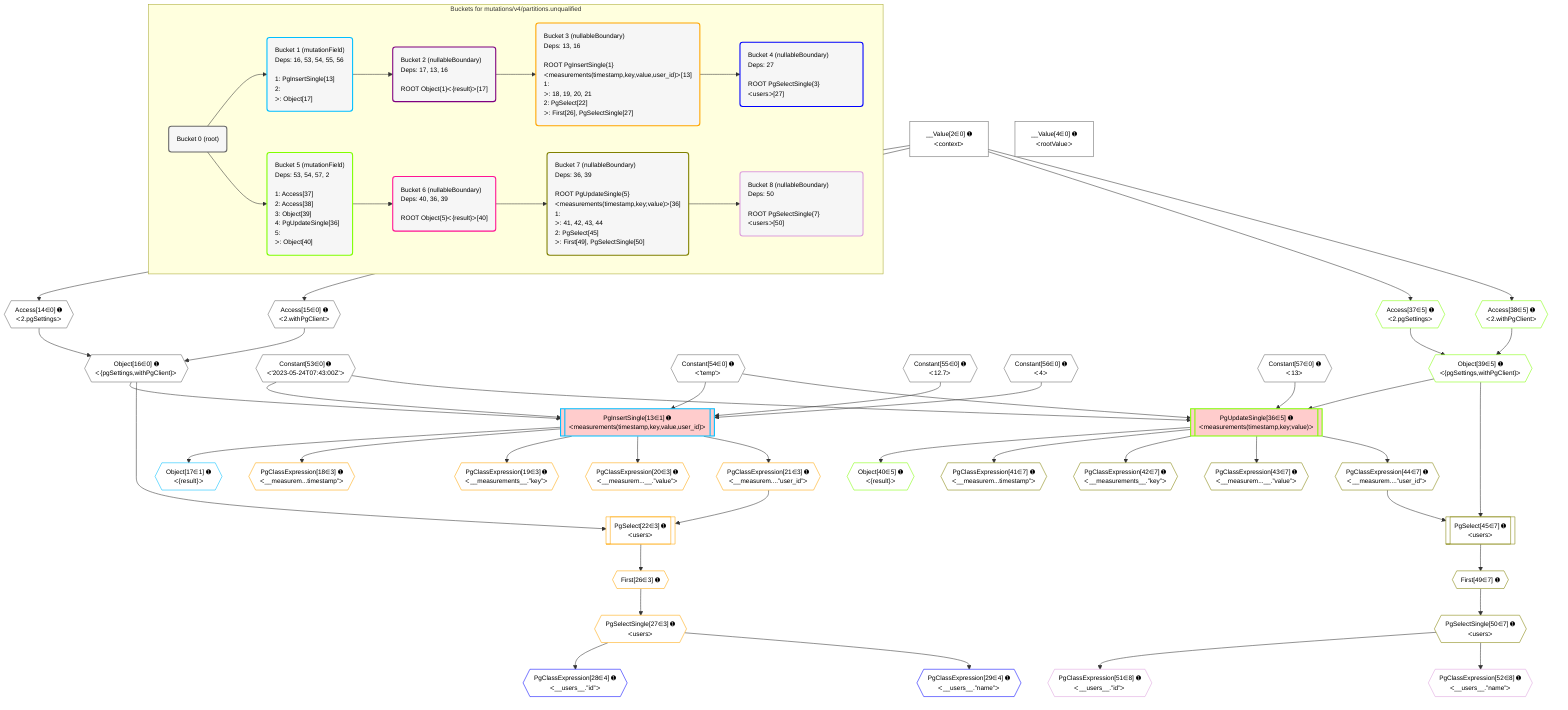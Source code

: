 %%{init: {'themeVariables': { 'fontSize': '12px'}}}%%
graph TD
    classDef path fill:#eee,stroke:#000,color:#000
    classDef plan fill:#fff,stroke-width:1px,color:#000
    classDef itemplan fill:#fff,stroke-width:2px,color:#000
    classDef unbatchedplan fill:#dff,stroke-width:1px,color:#000
    classDef sideeffectplan fill:#fcc,stroke-width:2px,color:#000
    classDef bucket fill:#f6f6f6,color:#000,stroke-width:2px,text-align:left


    %% plan dependencies
    Object16{{"Object[16∈0] ➊<br />ᐸ{pgSettings,withPgClient}ᐳ"}}:::plan
    Access14{{"Access[14∈0] ➊<br />ᐸ2.pgSettingsᐳ"}}:::plan
    Access15{{"Access[15∈0] ➊<br />ᐸ2.withPgClientᐳ"}}:::plan
    Access14 & Access15 --> Object16
    __Value2["__Value[2∈0] ➊<br />ᐸcontextᐳ"]:::plan
    __Value2 --> Access14
    __Value2 --> Access15
    __Value4["__Value[4∈0] ➊<br />ᐸrootValueᐳ"]:::plan
    Constant53{{"Constant[53∈0] ➊<br />ᐸ'2023-05-24T07:43:00Z'ᐳ"}}:::plan
    Constant54{{"Constant[54∈0] ➊<br />ᐸ'temp'ᐳ"}}:::plan
    Constant55{{"Constant[55∈0] ➊<br />ᐸ12.7ᐳ"}}:::plan
    Constant56{{"Constant[56∈0] ➊<br />ᐸ4ᐳ"}}:::plan
    Constant57{{"Constant[57∈0] ➊<br />ᐸ13ᐳ"}}:::plan
    PgInsertSingle13[["PgInsertSingle[13∈1] ➊<br />ᐸmeasurements(timestamp,key,value,user_id)ᐳ"]]:::sideeffectplan
    Object16 & Constant53 & Constant54 & Constant55 & Constant56 --> PgInsertSingle13
    Object17{{"Object[17∈1] ➊<br />ᐸ{result}ᐳ"}}:::plan
    PgInsertSingle13 --> Object17
    PgSelect22[["PgSelect[22∈3] ➊<br />ᐸusersᐳ"]]:::plan
    PgClassExpression21{{"PgClassExpression[21∈3] ➊<br />ᐸ__measurem....”user_id”ᐳ"}}:::plan
    Object16 & PgClassExpression21 --> PgSelect22
    PgClassExpression18{{"PgClassExpression[18∈3] ➊<br />ᐸ__measurem...timestamp”ᐳ"}}:::plan
    PgInsertSingle13 --> PgClassExpression18
    PgClassExpression19{{"PgClassExpression[19∈3] ➊<br />ᐸ__measurements__.”key”ᐳ"}}:::plan
    PgInsertSingle13 --> PgClassExpression19
    PgClassExpression20{{"PgClassExpression[20∈3] ➊<br />ᐸ__measurem...__.”value”ᐳ"}}:::plan
    PgInsertSingle13 --> PgClassExpression20
    PgInsertSingle13 --> PgClassExpression21
    First26{{"First[26∈3] ➊"}}:::plan
    PgSelect22 --> First26
    PgSelectSingle27{{"PgSelectSingle[27∈3] ➊<br />ᐸusersᐳ"}}:::plan
    First26 --> PgSelectSingle27
    PgClassExpression28{{"PgClassExpression[28∈4] ➊<br />ᐸ__users__.”id”ᐳ"}}:::plan
    PgSelectSingle27 --> PgClassExpression28
    PgClassExpression29{{"PgClassExpression[29∈4] ➊<br />ᐸ__users__.”name”ᐳ"}}:::plan
    PgSelectSingle27 --> PgClassExpression29
    PgUpdateSingle36[["PgUpdateSingle[36∈5] ➊<br />ᐸmeasurements(timestamp,key;value)ᐳ"]]:::sideeffectplan
    Object39{{"Object[39∈5] ➊<br />ᐸ{pgSettings,withPgClient}ᐳ"}}:::plan
    Object39 & Constant53 & Constant54 & Constant57 --> PgUpdateSingle36
    Access37{{"Access[37∈5] ➊<br />ᐸ2.pgSettingsᐳ"}}:::plan
    Access38{{"Access[38∈5] ➊<br />ᐸ2.withPgClientᐳ"}}:::plan
    Access37 & Access38 --> Object39
    __Value2 --> Access37
    __Value2 --> Access38
    Object40{{"Object[40∈5] ➊<br />ᐸ{result}ᐳ"}}:::plan
    PgUpdateSingle36 --> Object40
    PgSelect45[["PgSelect[45∈7] ➊<br />ᐸusersᐳ"]]:::plan
    PgClassExpression44{{"PgClassExpression[44∈7] ➊<br />ᐸ__measurem....”user_id”ᐳ"}}:::plan
    Object39 & PgClassExpression44 --> PgSelect45
    PgClassExpression41{{"PgClassExpression[41∈7] ➊<br />ᐸ__measurem...timestamp”ᐳ"}}:::plan
    PgUpdateSingle36 --> PgClassExpression41
    PgClassExpression42{{"PgClassExpression[42∈7] ➊<br />ᐸ__measurements__.”key”ᐳ"}}:::plan
    PgUpdateSingle36 --> PgClassExpression42
    PgClassExpression43{{"PgClassExpression[43∈7] ➊<br />ᐸ__measurem...__.”value”ᐳ"}}:::plan
    PgUpdateSingle36 --> PgClassExpression43
    PgUpdateSingle36 --> PgClassExpression44
    First49{{"First[49∈7] ➊"}}:::plan
    PgSelect45 --> First49
    PgSelectSingle50{{"PgSelectSingle[50∈7] ➊<br />ᐸusersᐳ"}}:::plan
    First49 --> PgSelectSingle50
    PgClassExpression51{{"PgClassExpression[51∈8] ➊<br />ᐸ__users__.”id”ᐳ"}}:::plan
    PgSelectSingle50 --> PgClassExpression51
    PgClassExpression52{{"PgClassExpression[52∈8] ➊<br />ᐸ__users__.”name”ᐳ"}}:::plan
    PgSelectSingle50 --> PgClassExpression52

    %% define steps

    subgraph "Buckets for mutations/v4/partitions.unqualified"
    Bucket0("Bucket 0 (root)"):::bucket
    classDef bucket0 stroke:#696969
    class Bucket0,__Value2,__Value4,Access14,Access15,Object16,Constant53,Constant54,Constant55,Constant56,Constant57 bucket0
    Bucket1("Bucket 1 (mutationField)<br />Deps: 16, 53, 54, 55, 56<br /><br />1: PgInsertSingle[13]<br />2: <br />ᐳ: Object[17]"):::bucket
    classDef bucket1 stroke:#00bfff
    class Bucket1,PgInsertSingle13,Object17 bucket1
    Bucket2("Bucket 2 (nullableBoundary)<br />Deps: 17, 13, 16<br /><br />ROOT Object{1}ᐸ{result}ᐳ[17]"):::bucket
    classDef bucket2 stroke:#7f007f
    class Bucket2 bucket2
    Bucket3("Bucket 3 (nullableBoundary)<br />Deps: 13, 16<br /><br />ROOT PgInsertSingle{1}ᐸmeasurements(timestamp,key,value,user_id)ᐳ[13]<br />1: <br />ᐳ: 18, 19, 20, 21<br />2: PgSelect[22]<br />ᐳ: First[26], PgSelectSingle[27]"):::bucket
    classDef bucket3 stroke:#ffa500
    class Bucket3,PgClassExpression18,PgClassExpression19,PgClassExpression20,PgClassExpression21,PgSelect22,First26,PgSelectSingle27 bucket3
    Bucket4("Bucket 4 (nullableBoundary)<br />Deps: 27<br /><br />ROOT PgSelectSingle{3}ᐸusersᐳ[27]"):::bucket
    classDef bucket4 stroke:#0000ff
    class Bucket4,PgClassExpression28,PgClassExpression29 bucket4
    Bucket5("Bucket 5 (mutationField)<br />Deps: 53, 54, 57, 2<br /><br />1: Access[37]<br />2: Access[38]<br />3: Object[39]<br />4: PgUpdateSingle[36]<br />5: <br />ᐳ: Object[40]"):::bucket
    classDef bucket5 stroke:#7fff00
    class Bucket5,PgUpdateSingle36,Access37,Access38,Object39,Object40 bucket5
    Bucket6("Bucket 6 (nullableBoundary)<br />Deps: 40, 36, 39<br /><br />ROOT Object{5}ᐸ{result}ᐳ[40]"):::bucket
    classDef bucket6 stroke:#ff1493
    class Bucket6 bucket6
    Bucket7("Bucket 7 (nullableBoundary)<br />Deps: 36, 39<br /><br />ROOT PgUpdateSingle{5}ᐸmeasurements(timestamp,key;value)ᐳ[36]<br />1: <br />ᐳ: 41, 42, 43, 44<br />2: PgSelect[45]<br />ᐳ: First[49], PgSelectSingle[50]"):::bucket
    classDef bucket7 stroke:#808000
    class Bucket7,PgClassExpression41,PgClassExpression42,PgClassExpression43,PgClassExpression44,PgSelect45,First49,PgSelectSingle50 bucket7
    Bucket8("Bucket 8 (nullableBoundary)<br />Deps: 50<br /><br />ROOT PgSelectSingle{7}ᐸusersᐳ[50]"):::bucket
    classDef bucket8 stroke:#dda0dd
    class Bucket8,PgClassExpression51,PgClassExpression52 bucket8
    Bucket0 --> Bucket1 & Bucket5
    Bucket1 --> Bucket2
    Bucket2 --> Bucket3
    Bucket3 --> Bucket4
    Bucket5 --> Bucket6
    Bucket6 --> Bucket7
    Bucket7 --> Bucket8
    end